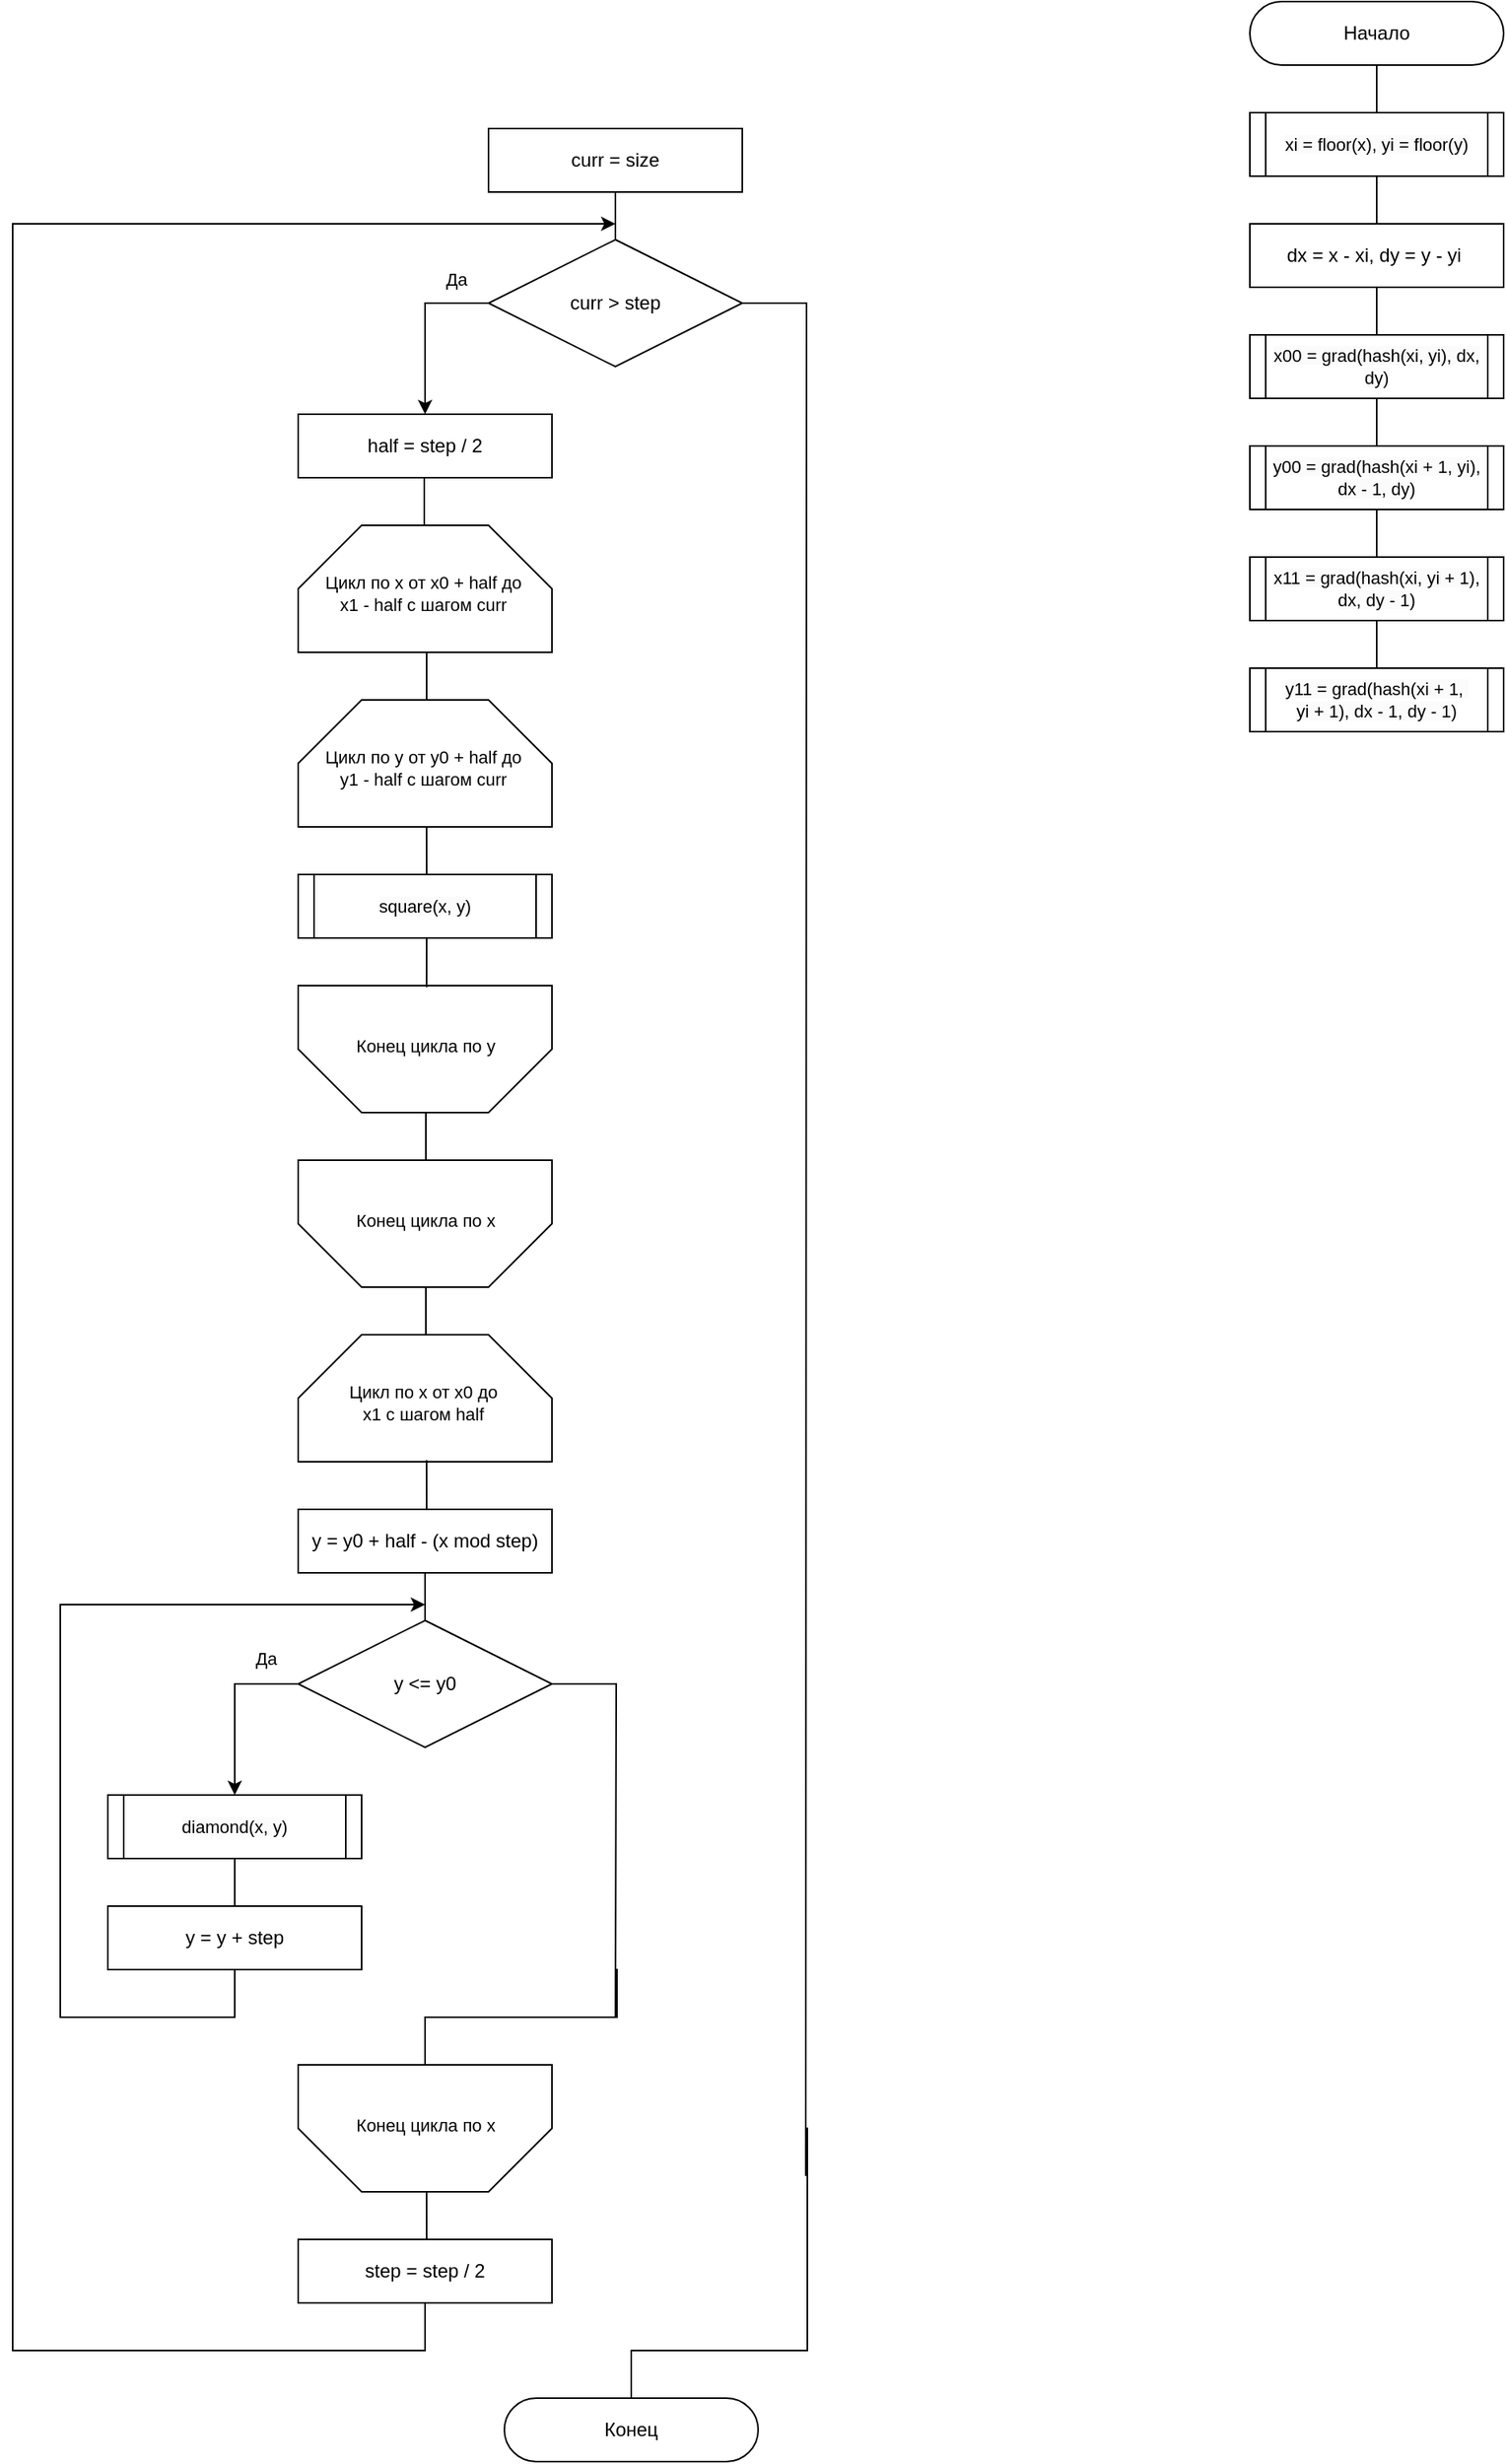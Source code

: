 <mxfile version="24.7.17">
  <diagram name="Page-1" id="89PnvXWSf69D6AF_a8OK">
    <mxGraphModel dx="1114" dy="838" grid="1" gridSize="10" guides="1" tooltips="1" connect="1" arrows="1" fold="1" page="1" pageScale="1" pageWidth="827" pageHeight="1169" math="0" shadow="0">
      <root>
        <mxCell id="0" />
        <mxCell id="1" parent="0" />
        <mxCell id="tR0YnrGIzF30A0B-tAVO-42" style="edgeStyle=orthogonalEdgeStyle;rounded=0;orthogonalLoop=1;jettySize=auto;html=1;exitX=0.5;exitY=1;exitDx=0;exitDy=0;entryX=0.5;entryY=0;entryDx=0;entryDy=0;endArrow=none;endFill=0;" edge="1" parent="1" source="tR0YnrGIzF30A0B-tAVO-2" target="tR0YnrGIzF30A0B-tAVO-40">
          <mxGeometry relative="1" as="geometry" />
        </mxCell>
        <mxCell id="tR0YnrGIzF30A0B-tAVO-2" value="Начало" style="rounded=1;whiteSpace=wrap;html=1;arcSize=50;" vertex="1" parent="1">
          <mxGeometry x="920" width="160" height="40" as="geometry" />
        </mxCell>
        <mxCell id="tR0YnrGIzF30A0B-tAVO-3" style="edgeStyle=orthogonalEdgeStyle;shape=connector;rounded=0;orthogonalLoop=1;jettySize=auto;html=1;exitX=0.5;exitY=1;exitDx=0;exitDy=0;entryX=0.5;entryY=0;entryDx=0;entryDy=0;strokeColor=default;align=center;verticalAlign=middle;fontFamily=Helvetica;fontSize=11;fontColor=default;labelBackgroundColor=default;endArrow=none;endFill=0;" edge="1" parent="1" source="tR0YnrGIzF30A0B-tAVO-4" target="tR0YnrGIzF30A0B-tAVO-7">
          <mxGeometry relative="1" as="geometry" />
        </mxCell>
        <mxCell id="tR0YnrGIzF30A0B-tAVO-4" value="curr = size" style="rounded=0;whiteSpace=wrap;html=1;" vertex="1" parent="1">
          <mxGeometry x="440" y="80" width="160" height="40" as="geometry" />
        </mxCell>
        <mxCell id="tR0YnrGIzF30A0B-tAVO-5" style="edgeStyle=orthogonalEdgeStyle;shape=connector;rounded=0;orthogonalLoop=1;jettySize=auto;html=1;exitX=0;exitY=0.5;exitDx=0;exitDy=0;entryX=0.5;entryY=0;entryDx=0;entryDy=0;strokeColor=default;align=center;verticalAlign=middle;fontFamily=Helvetica;fontSize=11;fontColor=default;labelBackgroundColor=default;endArrow=classic;" edge="1" parent="1" source="tR0YnrGIzF30A0B-tAVO-7" target="tR0YnrGIzF30A0B-tAVO-18">
          <mxGeometry relative="1" as="geometry" />
        </mxCell>
        <mxCell id="tR0YnrGIzF30A0B-tAVO-6" style="edgeStyle=orthogonalEdgeStyle;shape=connector;rounded=0;orthogonalLoop=1;jettySize=auto;html=1;exitX=1;exitY=0.5;exitDx=0;exitDy=0;strokeColor=default;align=center;verticalAlign=middle;fontFamily=Helvetica;fontSize=11;fontColor=default;labelBackgroundColor=default;endArrow=none;endFill=0;" edge="1" parent="1" source="tR0YnrGIzF30A0B-tAVO-7">
          <mxGeometry relative="1" as="geometry">
            <mxPoint x="640" y="1370" as="targetPoint" />
          </mxGeometry>
        </mxCell>
        <mxCell id="tR0YnrGIzF30A0B-tAVO-7" value="curr &amp;gt; step" style="rhombus;whiteSpace=wrap;html=1;" vertex="1" parent="1">
          <mxGeometry x="440" y="150" width="160" height="80" as="geometry" />
        </mxCell>
        <mxCell id="tR0YnrGIzF30A0B-tAVO-8" value="&lt;div style=&quot;font-size: 11px;&quot;&gt;Цикл по x от x0 + half до&amp;nbsp;&lt;/div&gt;&lt;div style=&quot;font-size: 11px;&quot;&gt;x1 - half с шагом curr&amp;nbsp;&lt;/div&gt;" style="verticalLabelPosition=middle;verticalAlign=middle;html=1;shape=mxgraph.basic.polygon;polyCoords=[[0.25,0],[0.75,0],[1,0.25],[1,0.5],[0.69,0.5],[0.25,0.5],[0,0.5],[0,0.25]];polyline=0;labelBackgroundColor=none;labelPosition=center;align=center;spacingTop=-75;spacing=2;fontSize=11;" vertex="1" parent="1">
          <mxGeometry x="320" y="330" width="160" height="160" as="geometry" />
        </mxCell>
        <mxCell id="tR0YnrGIzF30A0B-tAVO-9" value="Да" style="text;html=1;align=center;verticalAlign=middle;whiteSpace=wrap;rounded=0;fontFamily=Helvetica;fontSize=11;fontColor=default;labelBackgroundColor=none;" vertex="1" parent="1">
          <mxGeometry x="390" y="160" width="60" height="30" as="geometry" />
        </mxCell>
        <mxCell id="tR0YnrGIzF30A0B-tAVO-10" value="&lt;div style=&quot;font-size: 11px;&quot;&gt;Цикл по y от y0 + half до&amp;nbsp;&lt;/div&gt;&lt;div style=&quot;font-size: 11px;&quot;&gt;y1 - half с шагом curr&amp;nbsp;&lt;/div&gt;" style="verticalLabelPosition=middle;verticalAlign=middle;html=1;shape=mxgraph.basic.polygon;polyCoords=[[0.25,0],[0.75,0],[1,0.25],[1,0.5],[0.69,0.5],[0.25,0.5],[0,0.5],[0,0.25]];polyline=0;labelBackgroundColor=none;labelPosition=center;align=center;spacingTop=-75;spacing=2;fontSize=11;" vertex="1" parent="1">
          <mxGeometry x="320" y="440" width="160" height="160" as="geometry" />
        </mxCell>
        <mxCell id="tR0YnrGIzF30A0B-tAVO-11" style="edgeStyle=orthogonalEdgeStyle;rounded=0;orthogonalLoop=1;jettySize=auto;html=1;endArrow=none;endFill=0;" edge="1" parent="1">
          <mxGeometry relative="1" as="geometry">
            <mxPoint x="401" y="410" as="sourcePoint" />
            <mxPoint x="401" y="440" as="targetPoint" />
          </mxGeometry>
        </mxCell>
        <mxCell id="tR0YnrGIzF30A0B-tAVO-12" value="&lt;div&gt;&lt;span style=&quot;background-color: rgb(251, 251, 251);&quot;&gt;square(x, y)&lt;/span&gt;&lt;/div&gt;" style="shape=process;whiteSpace=wrap;html=1;backgroundOutline=1;fontFamily=Helvetica;fontSize=11;fontColor=default;labelBackgroundColor=default;size=0.062;" vertex="1" parent="1">
          <mxGeometry x="320" y="550" width="160" height="40" as="geometry" />
        </mxCell>
        <mxCell id="tR0YnrGIzF30A0B-tAVO-13" style="edgeStyle=orthogonalEdgeStyle;shape=connector;rounded=0;orthogonalLoop=1;jettySize=auto;html=1;exitX=0.5;exitY=0;exitDx=0;exitDy=0;entryX=0.506;entryY=0.5;entryDx=0;entryDy=0;entryPerimeter=0;strokeColor=default;align=center;verticalAlign=middle;fontFamily=Helvetica;fontSize=11;fontColor=default;labelBackgroundColor=default;endArrow=none;endFill=0;" edge="1" parent="1" source="tR0YnrGIzF30A0B-tAVO-12" target="tR0YnrGIzF30A0B-tAVO-10">
          <mxGeometry relative="1" as="geometry" />
        </mxCell>
        <mxCell id="tR0YnrGIzF30A0B-tAVO-14" value="Конец цикла по y" style="verticalLabelPosition=middle;verticalAlign=middle;html=1;shape=mxgraph.basic.polygon;polyCoords=[[0.25,0.5],[0.75,0.5],[1,0.5],[1,0.75],[0.75,1],[0.25,1],[0,0.75],[0,0.5]];polyline=0;fontFamily=Helvetica;fontSize=11;fontColor=default;labelBackgroundColor=default;labelPosition=center;align=center;spacingTop=75;" vertex="1" parent="1">
          <mxGeometry x="320" y="540" width="160" height="160" as="geometry" />
        </mxCell>
        <mxCell id="tR0YnrGIzF30A0B-tAVO-15" value="Конец цикла по x" style="verticalLabelPosition=middle;verticalAlign=middle;html=1;shape=mxgraph.basic.polygon;polyCoords=[[0.25,0.5],[0.75,0.5],[1,0.5],[1,0.75],[0.75,1],[0.25,1],[0,0.75],[0,0.5]];polyline=0;fontFamily=Helvetica;fontSize=11;fontColor=default;labelBackgroundColor=default;labelPosition=center;align=center;spacingTop=75;" vertex="1" parent="1">
          <mxGeometry x="320" y="650" width="160" height="160" as="geometry" />
        </mxCell>
        <mxCell id="tR0YnrGIzF30A0B-tAVO-16" style="edgeStyle=orthogonalEdgeStyle;shape=connector;rounded=0;orthogonalLoop=1;jettySize=auto;html=1;exitX=0.5;exitY=1;exitDx=0;exitDy=0;entryX=0.506;entryY=0.506;entryDx=0;entryDy=0;entryPerimeter=0;strokeColor=default;align=center;verticalAlign=middle;fontFamily=Helvetica;fontSize=11;fontColor=default;labelBackgroundColor=default;endArrow=none;endFill=0;" edge="1" parent="1" source="tR0YnrGIzF30A0B-tAVO-12" target="tR0YnrGIzF30A0B-tAVO-14">
          <mxGeometry relative="1" as="geometry" />
        </mxCell>
        <mxCell id="tR0YnrGIzF30A0B-tAVO-17" style="edgeStyle=orthogonalEdgeStyle;shape=connector;rounded=0;orthogonalLoop=1;jettySize=auto;html=1;exitX=0.5;exitY=0;exitDx=0;exitDy=0;entryX=0.506;entryY=0.5;entryDx=0;entryDy=0;entryPerimeter=0;strokeColor=default;align=center;verticalAlign=middle;fontFamily=Helvetica;fontSize=11;fontColor=default;labelBackgroundColor=default;endArrow=none;endFill=0;" edge="1" parent="1">
          <mxGeometry relative="1" as="geometry">
            <mxPoint x="399.5" y="730" as="sourcePoint" />
            <mxPoint x="400.5" y="700" as="targetPoint" />
          </mxGeometry>
        </mxCell>
        <mxCell id="tR0YnrGIzF30A0B-tAVO-18" value="half = step / 2" style="rounded=0;whiteSpace=wrap;html=1;" vertex="1" parent="1">
          <mxGeometry x="320" y="260" width="160" height="40" as="geometry" />
        </mxCell>
        <mxCell id="tR0YnrGIzF30A0B-tAVO-19" style="edgeStyle=orthogonalEdgeStyle;shape=connector;rounded=0;orthogonalLoop=1;jettySize=auto;html=1;exitX=0.5;exitY=1;exitDx=0;exitDy=0;entryX=0.5;entryY=0;entryDx=0;entryDy=0;strokeColor=default;align=center;verticalAlign=middle;fontFamily=Helvetica;fontSize=11;fontColor=default;labelBackgroundColor=default;endArrow=none;endFill=0;" edge="1" parent="1">
          <mxGeometry relative="1" as="geometry">
            <mxPoint x="399.5" y="300" as="sourcePoint" />
            <mxPoint x="399.5" y="330" as="targetPoint" />
          </mxGeometry>
        </mxCell>
        <mxCell id="tR0YnrGIzF30A0B-tAVO-20" value="&lt;div style=&quot;font-size: 11px;&quot;&gt;Цикл по x от x0 до&amp;nbsp;&lt;/div&gt;&lt;div style=&quot;font-size: 11px;&quot;&gt;x1 с шагом half&amp;nbsp;&lt;/div&gt;" style="verticalLabelPosition=middle;verticalAlign=middle;html=1;shape=mxgraph.basic.polygon;polyCoords=[[0.25,0],[0.75,0],[1,0.25],[1,0.5],[0.69,0.5],[0.25,0.5],[0,0.5],[0,0.25]];polyline=0;labelBackgroundColor=none;labelPosition=center;align=center;spacingTop=-75;spacing=2;fontSize=11;" vertex="1" parent="1">
          <mxGeometry x="320" y="840" width="160" height="160" as="geometry" />
        </mxCell>
        <mxCell id="tR0YnrGIzF30A0B-tAVO-21" style="edgeStyle=orthogonalEdgeStyle;shape=connector;rounded=0;orthogonalLoop=1;jettySize=auto;html=1;exitX=0.5;exitY=0;exitDx=0;exitDy=0;entryX=0.506;entryY=0.5;entryDx=0;entryDy=0;entryPerimeter=0;strokeColor=default;align=center;verticalAlign=middle;fontFamily=Helvetica;fontSize=11;fontColor=default;labelBackgroundColor=default;endArrow=none;endFill=0;" edge="1" parent="1">
          <mxGeometry relative="1" as="geometry">
            <mxPoint x="399.5" y="840" as="sourcePoint" />
            <mxPoint x="400.5" y="810" as="targetPoint" />
          </mxGeometry>
        </mxCell>
        <mxCell id="tR0YnrGIzF30A0B-tAVO-22" value="y = y0 + half - (x mod step)" style="rounded=0;whiteSpace=wrap;html=1;" vertex="1" parent="1">
          <mxGeometry x="320" y="950" width="160" height="40" as="geometry" />
        </mxCell>
        <mxCell id="tR0YnrGIzF30A0B-tAVO-23" style="edgeStyle=orthogonalEdgeStyle;shape=connector;rounded=0;orthogonalLoop=1;jettySize=auto;html=1;exitX=0.5;exitY=0;exitDx=0;exitDy=0;entryX=0.506;entryY=0.494;entryDx=0;entryDy=0;entryPerimeter=0;strokeColor=default;align=center;verticalAlign=middle;fontFamily=Helvetica;fontSize=11;fontColor=default;labelBackgroundColor=default;endArrow=none;endFill=0;" edge="1" parent="1" source="tR0YnrGIzF30A0B-tAVO-22" target="tR0YnrGIzF30A0B-tAVO-20">
          <mxGeometry relative="1" as="geometry" />
        </mxCell>
        <mxCell id="tR0YnrGIzF30A0B-tAVO-24" style="edgeStyle=orthogonalEdgeStyle;shape=connector;rounded=0;orthogonalLoop=1;jettySize=auto;html=1;exitX=0.5;exitY=0;exitDx=0;exitDy=0;entryX=0.5;entryY=1;entryDx=0;entryDy=0;strokeColor=default;align=center;verticalAlign=middle;fontFamily=Helvetica;fontSize=11;fontColor=default;labelBackgroundColor=default;endArrow=none;endFill=0;" edge="1" parent="1" source="tR0YnrGIzF30A0B-tAVO-27" target="tR0YnrGIzF30A0B-tAVO-22">
          <mxGeometry relative="1" as="geometry" />
        </mxCell>
        <mxCell id="tR0YnrGIzF30A0B-tAVO-25" style="edgeStyle=orthogonalEdgeStyle;shape=connector;rounded=0;orthogonalLoop=1;jettySize=auto;html=1;exitX=0;exitY=0.5;exitDx=0;exitDy=0;entryX=0.5;entryY=0;entryDx=0;entryDy=0;strokeColor=default;align=center;verticalAlign=middle;fontFamily=Helvetica;fontSize=11;fontColor=default;labelBackgroundColor=default;endArrow=classic;endFill=1;" edge="1" parent="1" source="tR0YnrGIzF30A0B-tAVO-27" target="tR0YnrGIzF30A0B-tAVO-29">
          <mxGeometry relative="1" as="geometry" />
        </mxCell>
        <mxCell id="tR0YnrGIzF30A0B-tAVO-26" style="edgeStyle=orthogonalEdgeStyle;shape=connector;rounded=0;orthogonalLoop=1;jettySize=auto;html=1;exitX=1;exitY=0.5;exitDx=0;exitDy=0;strokeColor=default;align=center;verticalAlign=middle;fontFamily=Helvetica;fontSize=11;fontColor=default;labelBackgroundColor=default;endArrow=none;endFill=0;" edge="1" parent="1" source="tR0YnrGIzF30A0B-tAVO-27">
          <mxGeometry relative="1" as="geometry">
            <mxPoint x="520" y="1270" as="targetPoint" />
          </mxGeometry>
        </mxCell>
        <mxCell id="tR0YnrGIzF30A0B-tAVO-27" value="y &amp;lt;= y0" style="rhombus;whiteSpace=wrap;html=1;" vertex="1" parent="1">
          <mxGeometry x="320" y="1020" width="160" height="80" as="geometry" />
        </mxCell>
        <mxCell id="tR0YnrGIzF30A0B-tAVO-28" style="edgeStyle=orthogonalEdgeStyle;shape=connector;rounded=0;orthogonalLoop=1;jettySize=auto;html=1;exitX=0.5;exitY=1;exitDx=0;exitDy=0;entryX=0.5;entryY=0;entryDx=0;entryDy=0;strokeColor=default;align=center;verticalAlign=middle;fontFamily=Helvetica;fontSize=11;fontColor=default;labelBackgroundColor=default;endArrow=none;endFill=0;" edge="1" parent="1" source="tR0YnrGIzF30A0B-tAVO-29" target="tR0YnrGIzF30A0B-tAVO-32">
          <mxGeometry relative="1" as="geometry" />
        </mxCell>
        <mxCell id="tR0YnrGIzF30A0B-tAVO-29" value="&lt;div&gt;&lt;span style=&quot;background-color: rgb(251, 251, 251);&quot;&gt;diamond(x, y)&lt;/span&gt;&lt;/div&gt;" style="shape=process;whiteSpace=wrap;html=1;backgroundOutline=1;fontFamily=Helvetica;fontSize=11;fontColor=default;labelBackgroundColor=default;size=0.062;" vertex="1" parent="1">
          <mxGeometry x="200" y="1130" width="160" height="40" as="geometry" />
        </mxCell>
        <mxCell id="tR0YnrGIzF30A0B-tAVO-30" value="Да" style="text;html=1;align=center;verticalAlign=middle;whiteSpace=wrap;rounded=0;fontFamily=Helvetica;fontSize=11;fontColor=default;labelBackgroundColor=none;" vertex="1" parent="1">
          <mxGeometry x="270" y="1029" width="60" height="30" as="geometry" />
        </mxCell>
        <mxCell id="tR0YnrGIzF30A0B-tAVO-31" style="edgeStyle=orthogonalEdgeStyle;shape=connector;rounded=0;orthogonalLoop=1;jettySize=auto;html=1;exitX=0.5;exitY=1;exitDx=0;exitDy=0;strokeColor=default;align=center;verticalAlign=middle;fontFamily=Helvetica;fontSize=11;fontColor=default;labelBackgroundColor=default;endArrow=classic;endFill=1;" edge="1" parent="1" source="tR0YnrGIzF30A0B-tAVO-32">
          <mxGeometry relative="1" as="geometry">
            <mxPoint x="400" y="1010" as="targetPoint" />
            <Array as="points">
              <mxPoint x="280" y="1270" />
              <mxPoint x="170" y="1270" />
              <mxPoint x="170" y="1010" />
            </Array>
          </mxGeometry>
        </mxCell>
        <mxCell id="tR0YnrGIzF30A0B-tAVO-32" value="y = y + step" style="rounded=0;whiteSpace=wrap;html=1;" vertex="1" parent="1">
          <mxGeometry x="200" y="1200" width="160" height="40" as="geometry" />
        </mxCell>
        <mxCell id="tR0YnrGIzF30A0B-tAVO-33" style="edgeStyle=orthogonalEdgeStyle;shape=connector;rounded=0;orthogonalLoop=1;jettySize=auto;html=1;exitX=0.5;exitY=0;exitDx=0;exitDy=0;strokeColor=default;align=center;verticalAlign=middle;fontFamily=Helvetica;fontSize=11;fontColor=default;labelBackgroundColor=default;endArrow=none;endFill=0;" edge="1" parent="1">
          <mxGeometry relative="1" as="geometry">
            <mxPoint x="520" y="1240" as="targetPoint" />
            <mxPoint x="400" y="1300" as="sourcePoint" />
            <Array as="points">
              <mxPoint x="400" y="1270" />
              <mxPoint x="521" y="1270" />
            </Array>
          </mxGeometry>
        </mxCell>
        <mxCell id="tR0YnrGIzF30A0B-tAVO-34" style="edgeStyle=orthogonalEdgeStyle;shape=connector;rounded=0;orthogonalLoop=1;jettySize=auto;html=1;exitX=0.5;exitY=0;exitDx=0;exitDy=0;strokeColor=default;align=center;verticalAlign=middle;fontFamily=Helvetica;fontSize=11;fontColor=default;labelBackgroundColor=default;endArrow=none;endFill=0;" edge="1" parent="1" source="tR0YnrGIzF30A0B-tAVO-35">
          <mxGeometry relative="1" as="geometry">
            <mxPoint x="640" y="1340" as="targetPoint" />
            <Array as="points">
              <mxPoint x="530" y="1480" />
              <mxPoint x="641" y="1480" />
            </Array>
          </mxGeometry>
        </mxCell>
        <mxCell id="tR0YnrGIzF30A0B-tAVO-35" value="Конец" style="rounded=1;whiteSpace=wrap;html=1;arcSize=50;" vertex="1" parent="1">
          <mxGeometry x="450" y="1510.0" width="160" height="40" as="geometry" />
        </mxCell>
        <mxCell id="tR0YnrGIzF30A0B-tAVO-36" value="Конец цикла по x" style="verticalLabelPosition=middle;verticalAlign=middle;html=1;shape=mxgraph.basic.polygon;polyCoords=[[0.25,0.5],[0.75,0.5],[1,0.5],[1,0.75],[0.75,1],[0.25,1],[0,0.75],[0,0.5]];polyline=0;fontFamily=Helvetica;fontSize=11;fontColor=default;labelBackgroundColor=default;labelPosition=center;align=center;spacingTop=75;" vertex="1" parent="1">
          <mxGeometry x="320" y="1220" width="160" height="160" as="geometry" />
        </mxCell>
        <mxCell id="tR0YnrGIzF30A0B-tAVO-37" style="edgeStyle=orthogonalEdgeStyle;shape=connector;rounded=0;orthogonalLoop=1;jettySize=auto;html=1;strokeColor=default;align=center;verticalAlign=middle;fontFamily=Helvetica;fontSize=11;fontColor=default;labelBackgroundColor=default;endArrow=none;endFill=0;entryX=0.5;entryY=1;entryDx=0;entryDy=0;startArrow=classic;startFill=1;" edge="1" parent="1" target="tR0YnrGIzF30A0B-tAVO-38">
          <mxGeometry relative="1" as="geometry">
            <mxPoint x="520" y="140" as="sourcePoint" />
            <mxPoint x="399" y="1460" as="targetPoint" />
            <Array as="points">
              <mxPoint x="140" y="140" />
              <mxPoint x="140" y="1480" />
              <mxPoint x="400" y="1480" />
            </Array>
          </mxGeometry>
        </mxCell>
        <mxCell id="tR0YnrGIzF30A0B-tAVO-38" value="step = step / 2" style="rounded=0;whiteSpace=wrap;html=1;" vertex="1" parent="1">
          <mxGeometry x="320" y="1410" width="160" height="40" as="geometry" />
        </mxCell>
        <mxCell id="tR0YnrGIzF30A0B-tAVO-39" style="edgeStyle=orthogonalEdgeStyle;shape=connector;rounded=0;orthogonalLoop=1;jettySize=auto;html=1;exitX=0.5;exitY=0;exitDx=0;exitDy=0;entryX=0.506;entryY=1;entryDx=0;entryDy=0;entryPerimeter=0;strokeColor=default;align=center;verticalAlign=middle;fontFamily=Helvetica;fontSize=11;fontColor=default;labelBackgroundColor=default;endArrow=none;endFill=0;" edge="1" parent="1" source="tR0YnrGIzF30A0B-tAVO-38" target="tR0YnrGIzF30A0B-tAVO-36">
          <mxGeometry relative="1" as="geometry" />
        </mxCell>
        <mxCell id="tR0YnrGIzF30A0B-tAVO-43" style="edgeStyle=orthogonalEdgeStyle;shape=connector;rounded=0;orthogonalLoop=1;jettySize=auto;html=1;exitX=0.5;exitY=1;exitDx=0;exitDy=0;entryX=0.5;entryY=0;entryDx=0;entryDy=0;strokeColor=default;align=center;verticalAlign=middle;fontFamily=Helvetica;fontSize=11;fontColor=default;labelBackgroundColor=default;endArrow=none;endFill=0;" edge="1" parent="1" source="tR0YnrGIzF30A0B-tAVO-40" target="tR0YnrGIzF30A0B-tAVO-41">
          <mxGeometry relative="1" as="geometry" />
        </mxCell>
        <mxCell id="tR0YnrGIzF30A0B-tAVO-40" value="&lt;div&gt;&lt;span style=&quot;background-color: rgb(251, 251, 251);&quot;&gt;xi = floor(x), yi = floor(y)&lt;/span&gt;&lt;/div&gt;" style="shape=process;whiteSpace=wrap;html=1;backgroundOutline=1;fontFamily=Helvetica;fontSize=11;fontColor=default;labelBackgroundColor=default;size=0.062;" vertex="1" parent="1">
          <mxGeometry x="920" y="70" width="160" height="40" as="geometry" />
        </mxCell>
        <mxCell id="tR0YnrGIzF30A0B-tAVO-49" style="edgeStyle=orthogonalEdgeStyle;shape=connector;rounded=0;orthogonalLoop=1;jettySize=auto;html=1;exitX=0.5;exitY=1;exitDx=0;exitDy=0;entryX=0.5;entryY=0;entryDx=0;entryDy=0;strokeColor=default;align=center;verticalAlign=middle;fontFamily=Helvetica;fontSize=11;fontColor=default;labelBackgroundColor=default;endArrow=none;endFill=0;" edge="1" parent="1" source="tR0YnrGIzF30A0B-tAVO-41" target="tR0YnrGIzF30A0B-tAVO-45">
          <mxGeometry relative="1" as="geometry" />
        </mxCell>
        <mxCell id="tR0YnrGIzF30A0B-tAVO-41" value="dx = x - xi, dy = y - yi&amp;nbsp;" style="rounded=0;whiteSpace=wrap;html=1;" vertex="1" parent="1">
          <mxGeometry x="920" y="140" width="160" height="40" as="geometry" />
        </mxCell>
        <mxCell id="tR0YnrGIzF30A0B-tAVO-50" style="edgeStyle=orthogonalEdgeStyle;shape=connector;rounded=0;orthogonalLoop=1;jettySize=auto;html=1;exitX=0.5;exitY=1;exitDx=0;exitDy=0;entryX=0.5;entryY=0;entryDx=0;entryDy=0;strokeColor=default;align=center;verticalAlign=middle;fontFamily=Helvetica;fontSize=11;fontColor=default;labelBackgroundColor=default;endArrow=none;endFill=0;" edge="1" parent="1" source="tR0YnrGIzF30A0B-tAVO-45" target="tR0YnrGIzF30A0B-tAVO-46">
          <mxGeometry relative="1" as="geometry" />
        </mxCell>
        <mxCell id="tR0YnrGIzF30A0B-tAVO-45" value="&lt;div&gt;&lt;span style=&quot;background-color: rgb(251, 251, 251);&quot;&gt;x00 = grad(hash(xi, yi), dx, dy)&lt;/span&gt;&lt;/div&gt;" style="shape=process;whiteSpace=wrap;html=1;backgroundOutline=1;fontFamily=Helvetica;fontSize=11;fontColor=default;labelBackgroundColor=default;size=0.062;" vertex="1" parent="1">
          <mxGeometry x="920" y="210" width="160" height="40" as="geometry" />
        </mxCell>
        <mxCell id="tR0YnrGIzF30A0B-tAVO-51" style="edgeStyle=orthogonalEdgeStyle;shape=connector;rounded=0;orthogonalLoop=1;jettySize=auto;html=1;exitX=0.5;exitY=1;exitDx=0;exitDy=0;entryX=0.5;entryY=0;entryDx=0;entryDy=0;strokeColor=default;align=center;verticalAlign=middle;fontFamily=Helvetica;fontSize=11;fontColor=default;labelBackgroundColor=default;endArrow=none;endFill=0;" edge="1" parent="1" source="tR0YnrGIzF30A0B-tAVO-46" target="tR0YnrGIzF30A0B-tAVO-47">
          <mxGeometry relative="1" as="geometry" />
        </mxCell>
        <mxCell id="tR0YnrGIzF30A0B-tAVO-46" value="&lt;div&gt;&lt;span style=&quot;background-color: rgb(251, 251, 251);&quot;&gt;y00 = grad(hash(xi + 1, yi), dx - 1, dy)&lt;/span&gt;&lt;/div&gt;" style="shape=process;whiteSpace=wrap;html=1;backgroundOutline=1;fontFamily=Helvetica;fontSize=11;fontColor=default;labelBackgroundColor=default;size=0.062;" vertex="1" parent="1">
          <mxGeometry x="920" y="280" width="160" height="40" as="geometry" />
        </mxCell>
        <mxCell id="tR0YnrGIzF30A0B-tAVO-52" style="edgeStyle=orthogonalEdgeStyle;shape=connector;rounded=0;orthogonalLoop=1;jettySize=auto;html=1;exitX=0.5;exitY=1;exitDx=0;exitDy=0;entryX=0.5;entryY=0;entryDx=0;entryDy=0;strokeColor=default;align=center;verticalAlign=middle;fontFamily=Helvetica;fontSize=11;fontColor=default;labelBackgroundColor=default;endArrow=none;endFill=0;" edge="1" parent="1" source="tR0YnrGIzF30A0B-tAVO-47" target="tR0YnrGIzF30A0B-tAVO-48">
          <mxGeometry relative="1" as="geometry" />
        </mxCell>
        <mxCell id="tR0YnrGIzF30A0B-tAVO-47" value="&lt;div&gt;&lt;span style=&quot;background-color: rgb(251, 251, 251);&quot;&gt;x11 = grad(hash(xi, yi + 1), dx, dy - 1)&lt;/span&gt;&lt;/div&gt;" style="shape=process;whiteSpace=wrap;html=1;backgroundOutline=1;fontFamily=Helvetica;fontSize=11;fontColor=default;labelBackgroundColor=default;size=0.062;" vertex="1" parent="1">
          <mxGeometry x="920" y="350" width="160" height="40" as="geometry" />
        </mxCell>
        <mxCell id="tR0YnrGIzF30A0B-tAVO-48" value="&lt;div&gt;&lt;span style=&quot;background-color: rgb(251, 251, 251);&quot;&gt;y11 = grad(hash(xi + 1,&amp;nbsp;&lt;/span&gt;&lt;/div&gt;&lt;div&gt;&lt;span style=&quot;background-color: rgb(251, 251, 251);&quot;&gt;yi + 1), dx - 1, dy - 1)&lt;/span&gt;&lt;/div&gt;" style="shape=process;whiteSpace=wrap;html=1;backgroundOutline=1;fontFamily=Helvetica;fontSize=11;fontColor=default;labelBackgroundColor=default;size=0.062;" vertex="1" parent="1">
          <mxGeometry x="920" y="420" width="160" height="40" as="geometry" />
        </mxCell>
      </root>
    </mxGraphModel>
  </diagram>
</mxfile>
